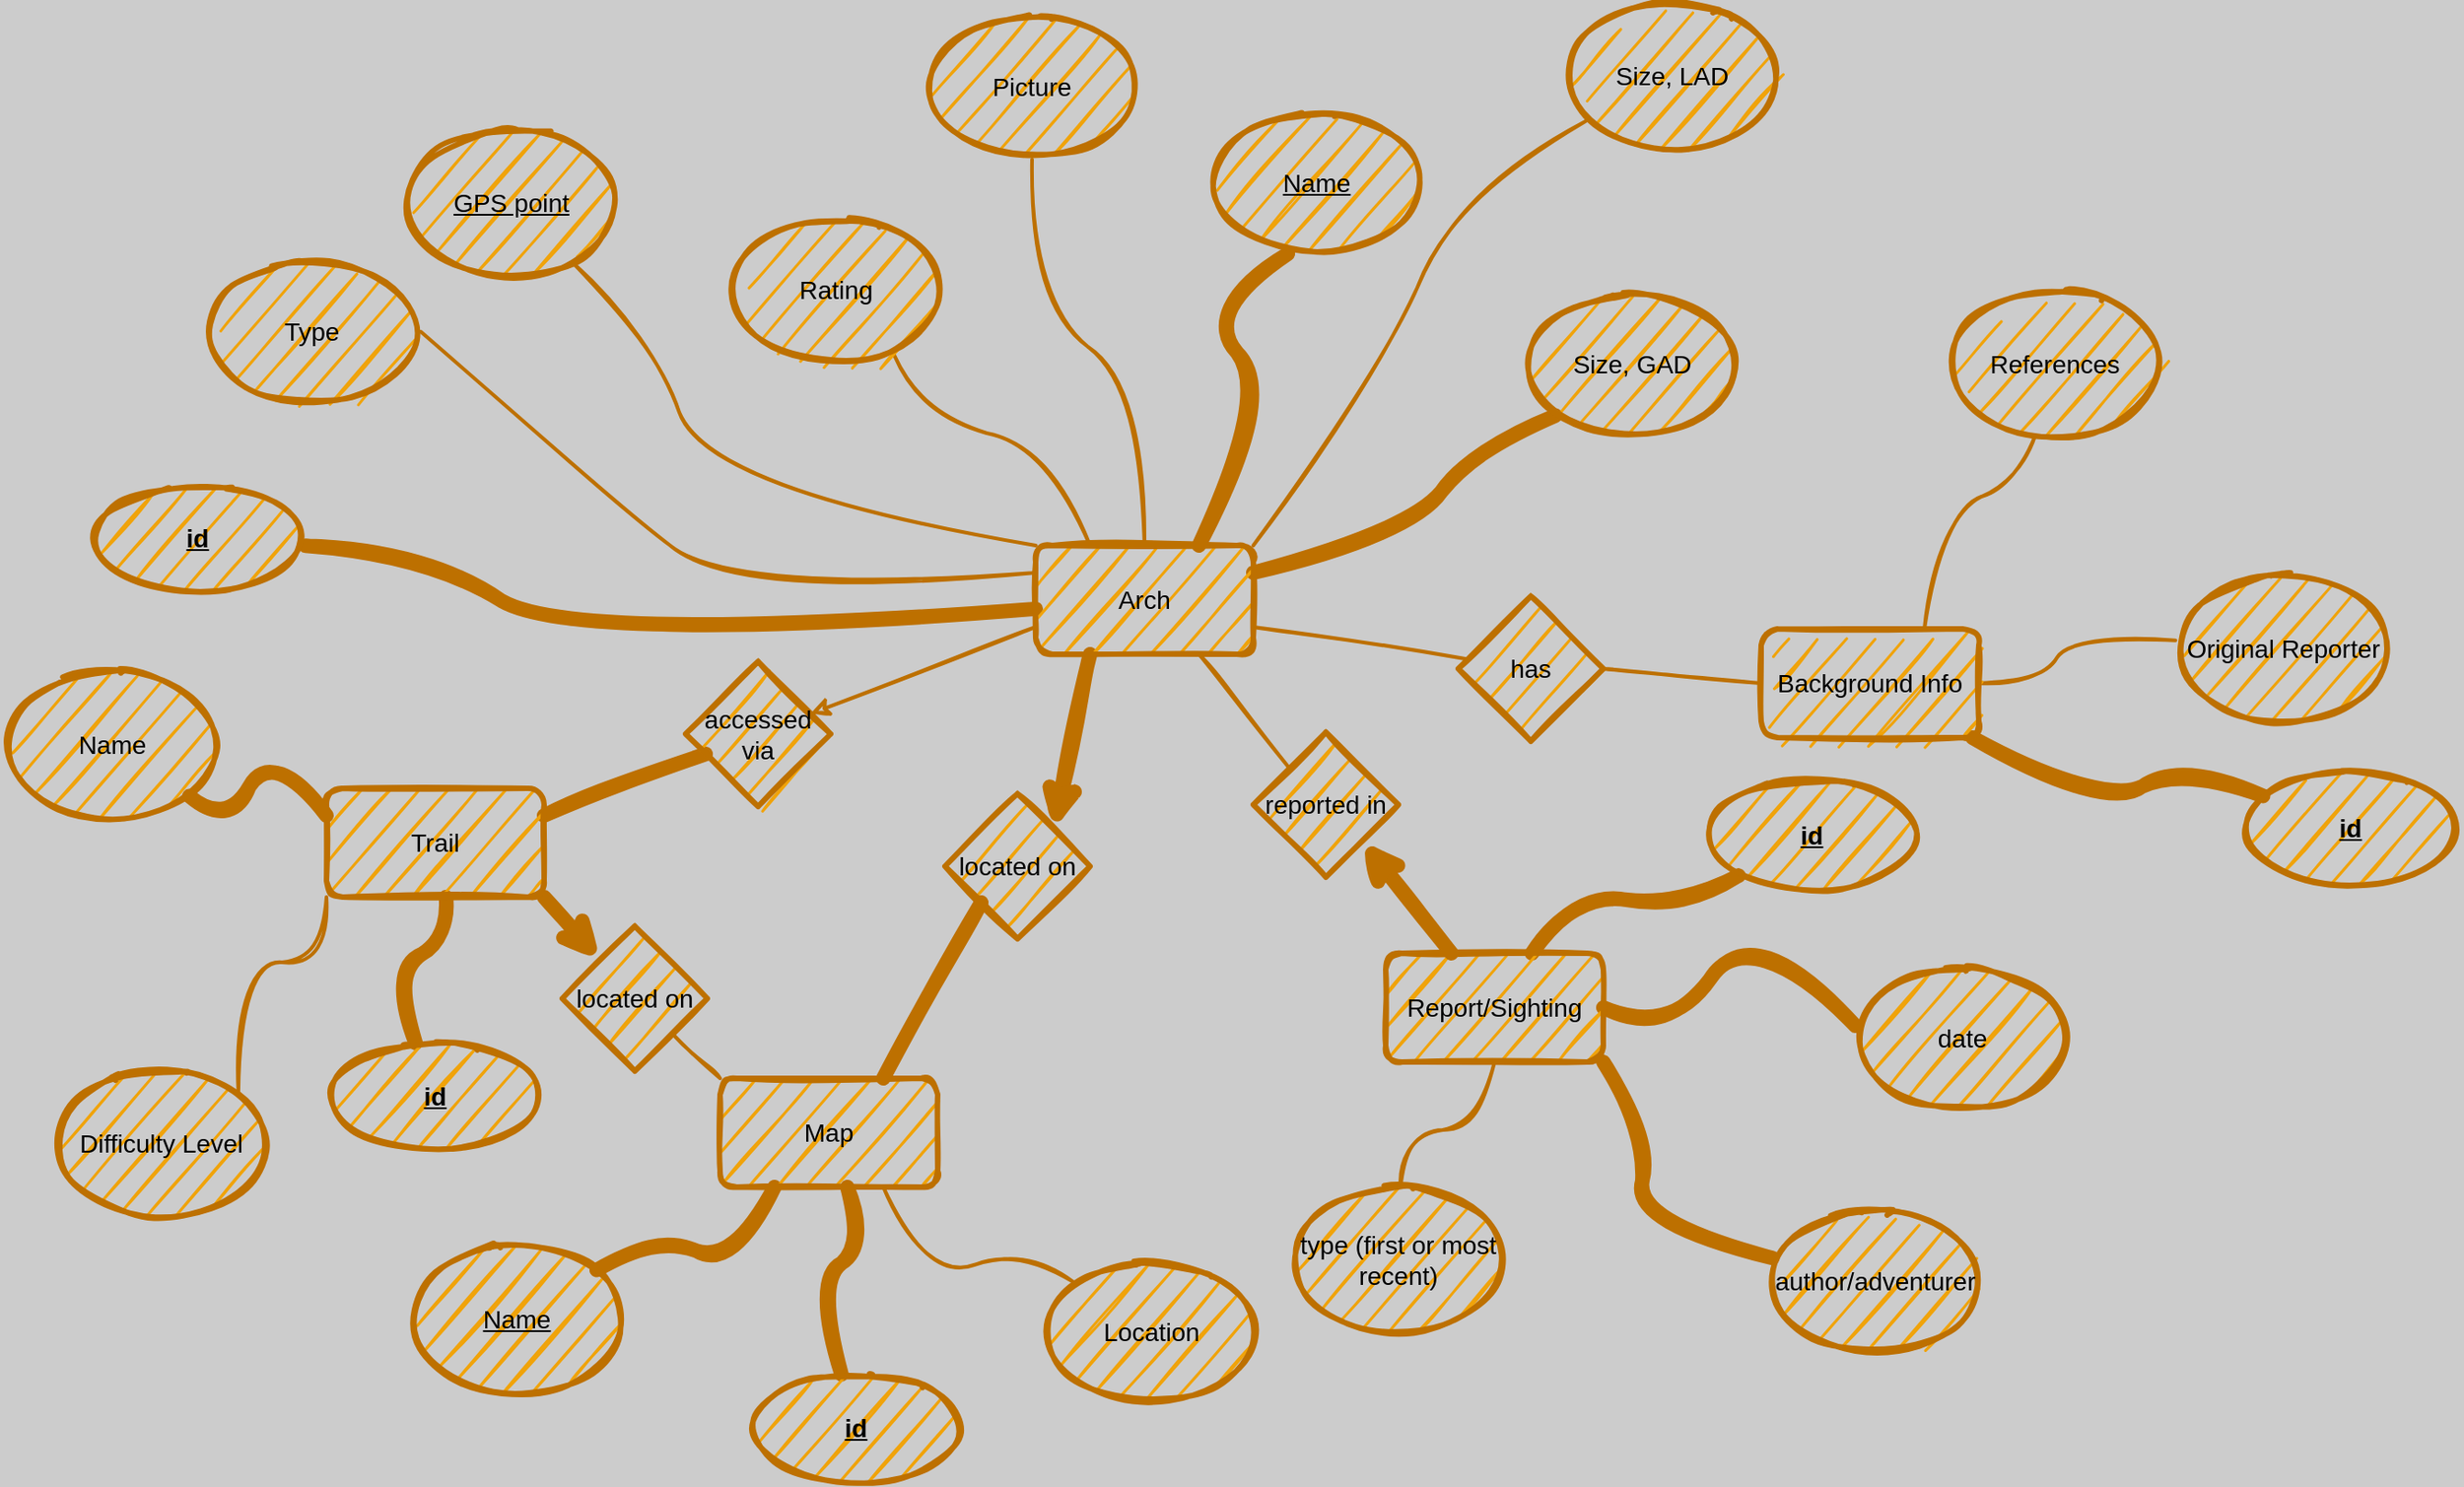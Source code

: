 <mxfile>
    <diagram id="fORaWl52CCvgcYG56sxR" name="Page-1">
        <mxGraphModel dx="1593" dy="1267" grid="0" gridSize="10" guides="1" tooltips="1" connect="1" arrows="1" fold="1" page="0" pageScale="1" pageWidth="850" pageHeight="1100" background="#CCCCCC" math="0" shadow="0">
            <root>
                <mxCell id="0"/>
                <mxCell id="1" parent="0"/>
                <mxCell id="29" style="edgeStyle=none;html=1;exitX=1;exitY=0.25;exitDx=0;exitDy=0;entryX=0;entryY=1;entryDx=0;entryDy=0;fillColor=#f0a30a;strokeColor=#BD7000;strokeWidth=8;comic=0;sketch=1;fontSize=14;fontColor=#000000;endArrow=none;endFill=0;curved=1;" edge="1" parent="1" source="2" target="5">
                    <mxGeometry relative="1" as="geometry">
                        <Array as="points">
                            <mxPoint x="517" y="53"/>
                            <mxPoint x="550" y="8"/>
                        </Array>
                    </mxGeometry>
                </mxCell>
                <mxCell id="30" style="edgeStyle=none;html=1;exitX=1;exitY=0;exitDx=0;exitDy=0;entryX=0.1;entryY=0.813;entryDx=0;entryDy=0;entryPerimeter=0;fillColor=#f0a30a;strokeColor=#BD7000;strokeWidth=2;comic=0;sketch=1;fontSize=14;fontColor=#000000;endArrow=none;endFill=0;curved=1;" edge="1" parent="1" source="2" target="21">
                    <mxGeometry relative="1" as="geometry">
                        <Array as="points">
                            <mxPoint x="499" y="-30"/>
                            <mxPoint x="542" y="-135"/>
                        </Array>
                    </mxGeometry>
                </mxCell>
                <mxCell id="31" style="edgeStyle=none;html=1;exitX=0.75;exitY=0;exitDx=0;exitDy=0;entryX=0.367;entryY=0.988;entryDx=0;entryDy=0;entryPerimeter=0;fillColor=#f0a30a;strokeColor=#BD7000;strokeWidth=8;comic=0;sketch=1;fontSize=14;fontColor=#000000;endArrow=none;endFill=0;curved=1;" edge="1" parent="1" source="2" target="4">
                    <mxGeometry relative="1" as="geometry">
                        <Array as="points">
                            <mxPoint x="442" y="-24"/>
                            <mxPoint x="400" y="-69"/>
                        </Array>
                    </mxGeometry>
                </mxCell>
                <mxCell id="32" style="edgeStyle=none;html=1;exitX=0.5;exitY=0;exitDx=0;exitDy=0;entryX=0.5;entryY=1;entryDx=0;entryDy=0;fillColor=#f0a30a;strokeColor=#BD7000;strokeWidth=2;comic=0;sketch=1;fontSize=14;fontColor=#000000;endArrow=none;endFill=0;curved=1;" edge="1" parent="1" source="2" target="26">
                    <mxGeometry relative="1" as="geometry">
                        <Array as="points">
                            <mxPoint x="370" y="-25"/>
                            <mxPoint x="308" y="-74"/>
                        </Array>
                    </mxGeometry>
                </mxCell>
                <mxCell id="33" style="edgeStyle=none;html=1;exitX=0.25;exitY=0;exitDx=0;exitDy=0;entryX=0.767;entryY=0.95;entryDx=0;entryDy=0;entryPerimeter=0;fillColor=#f0a30a;strokeColor=#BD7000;strokeWidth=2;comic=0;sketch=1;fontSize=14;fontColor=#000000;endArrow=none;endFill=0;curved=1;" edge="1" parent="1" source="2" target="7">
                    <mxGeometry relative="1" as="geometry">
                        <Array as="points">
                            <mxPoint x="319" y="6"/>
                            <mxPoint x="247" y="-10"/>
                        </Array>
                    </mxGeometry>
                </mxCell>
                <mxCell id="34" style="edgeStyle=none;html=1;exitX=0;exitY=0;exitDx=0;exitDy=0;fillColor=#f0a30a;strokeColor=#BD7000;strokeWidth=2;comic=0;sketch=1;fontSize=14;fontColor=#000000;endArrow=none;endFill=0;curved=1;" edge="1" parent="1" source="2" target="20">
                    <mxGeometry relative="1" as="geometry">
                        <Array as="points">
                            <mxPoint x="130" y="28"/>
                            <mxPoint x="97" y="-55"/>
                        </Array>
                    </mxGeometry>
                </mxCell>
                <mxCell id="35" style="edgeStyle=none;html=1;exitX=0;exitY=0.25;exitDx=0;exitDy=0;entryX=1;entryY=0.5;entryDx=0;entryDy=0;fillColor=#f0a30a;strokeColor=#BD7000;strokeWidth=2;comic=0;sketch=1;fontSize=14;fontColor=#000000;endArrow=none;endFill=0;curved=1;" edge="1" parent="1" source="2" target="14">
                    <mxGeometry relative="1" as="geometry">
                        <Array as="points">
                            <mxPoint x="145" y="90"/>
                            <mxPoint x="72" y="30"/>
                        </Array>
                    </mxGeometry>
                </mxCell>
                <mxCell id="36" style="edgeStyle=none;html=1;exitX=0;exitY=0.75;exitDx=0;exitDy=0;fillColor=#f0a30a;strokeColor=#BD7000;strokeWidth=2;comic=0;sketch=1;fontSize=14;fontColor=#000000;endArrow=classic;endFill=1;" edge="1" parent="1" source="2" target="11">
                    <mxGeometry relative="1" as="geometry"/>
                </mxCell>
                <mxCell id="37" style="edgeStyle=none;html=1;exitX=0.25;exitY=1;exitDx=0;exitDy=0;entryX=1;entryY=0;entryDx=0;entryDy=0;fillColor=#f0a30a;strokeColor=#BD7000;strokeWidth=8;comic=0;sketch=1;fontSize=14;fontColor=#000000;endArrow=classic;endFill=1;" edge="1" parent="1" source="2" target="9">
                    <mxGeometry relative="1" as="geometry"/>
                </mxCell>
                <mxCell id="38" style="edgeStyle=none;html=1;exitX=0.75;exitY=1;exitDx=0;exitDy=0;entryX=0;entryY=0;entryDx=0;entryDy=0;fillColor=#f0a30a;strokeColor=#BD7000;strokeWidth=2;comic=0;sketch=1;fontSize=14;fontColor=#000000;endArrow=none;endFill=0;" edge="1" parent="1" source="2" target="16">
                    <mxGeometry relative="1" as="geometry"/>
                </mxCell>
                <mxCell id="39" style="edgeStyle=none;html=1;exitX=1;exitY=0.75;exitDx=0;exitDy=0;fillColor=#f0a30a;strokeColor=#BD7000;strokeWidth=2;comic=0;sketch=1;fontSize=14;fontColor=#000000;endArrow=none;endFill=0;" edge="1" parent="1" source="2" target="13">
                    <mxGeometry relative="1" as="geometry"/>
                </mxCell>
                <mxCell id="61" value="" style="edgeStyle=none;curved=1;comic=0;sketch=1;html=1;fontSize=14;fontColor=#000000;endArrow=none;endFill=0;strokeColor=#BD7000;strokeWidth=8;fillColor=#f0a30a;" edge="1" parent="1" source="2" target="60">
                    <mxGeometry relative="1" as="geometry">
                        <Array as="points">
                            <mxPoint x="54" y="116"/>
                            <mxPoint x="-23" y="65"/>
                        </Array>
                    </mxGeometry>
                </mxCell>
                <mxCell id="2" value="Arch" style="rounded=1;whiteSpace=wrap;html=1;fillColor=#f0a30a;strokeColor=#BD7000;strokeWidth=3;comic=0;sketch=1;fontSize=14;fontColor=#000000;" vertex="1" parent="1">
                    <mxGeometry x="310" y="60" width="120" height="60" as="geometry"/>
                </mxCell>
                <mxCell id="46" style="edgeStyle=none;html=1;exitX=0.75;exitY=1;exitDx=0;exitDy=0;fillColor=#f0a30a;strokeColor=#BD7000;strokeWidth=2;comic=0;sketch=1;fontSize=14;fontColor=#000000;endArrow=none;endFill=0;curved=1;" edge="1" parent="1" source="3" target="25">
                    <mxGeometry relative="1" as="geometry">
                        <Array as="points">
                            <mxPoint x="250" y="466"/>
                            <mxPoint x="302" y="448"/>
                        </Array>
                    </mxGeometry>
                </mxCell>
                <mxCell id="47" style="edgeStyle=none;html=1;exitX=0.25;exitY=1;exitDx=0;exitDy=0;fillColor=#f0a30a;strokeColor=#BD7000;strokeWidth=8;comic=0;sketch=1;fontSize=14;fontColor=#000000;endArrow=none;endFill=0;curved=1;" edge="1" parent="1" source="3" target="24">
                    <mxGeometry relative="1" as="geometry">
                        <Array as="points">
                            <mxPoint x="145" y="458"/>
                            <mxPoint x="100" y="440"/>
                        </Array>
                    </mxGeometry>
                </mxCell>
                <mxCell id="48" style="edgeStyle=none;html=1;exitX=0;exitY=0;exitDx=0;exitDy=0;fillColor=#f0a30a;strokeColor=#BD7000;strokeWidth=2;comic=0;sketch=1;fontSize=14;fontColor=#000000;endArrow=none;endFill=0;" edge="1" parent="1" source="3" target="23">
                    <mxGeometry relative="1" as="geometry"/>
                </mxCell>
                <mxCell id="65" value="" style="edgeStyle=none;curved=1;comic=0;sketch=1;html=1;fontSize=14;fontColor=#000000;endArrow=none;endFill=0;strokeColor=#BD7000;strokeWidth=8;fillColor=#f0a30a;" edge="1" parent="1" source="3" target="64">
                    <mxGeometry relative="1" as="geometry">
                        <Array as="points">
                            <mxPoint x="217" y="446"/>
                            <mxPoint x="189" y="466"/>
                        </Array>
                    </mxGeometry>
                </mxCell>
                <mxCell id="3" value="Map" style="rounded=1;whiteSpace=wrap;html=1;fillColor=#f0a30a;strokeColor=#BD7000;strokeWidth=3;comic=0;sketch=1;fontSize=14;fontColor=#000000;" vertex="1" parent="1">
                    <mxGeometry x="136" y="354" width="120" height="60" as="geometry"/>
                </mxCell>
                <mxCell id="4" value="&lt;u&gt;Name&lt;/u&gt;" style="ellipse;whiteSpace=wrap;html=1;fillColor=#f0a30a;strokeColor=#BD7000;strokeWidth=3;comic=0;sketch=1;fontSize=14;fontColor=#000000;" vertex="1" parent="1">
                    <mxGeometry x="405" y="-180" width="120" height="80" as="geometry"/>
                </mxCell>
                <mxCell id="5" value="Size, GAD" style="ellipse;whiteSpace=wrap;html=1;fillColor=#f0a30a;strokeColor=#BD7000;strokeWidth=3;comic=0;sketch=1;fontSize=14;fontColor=#000000;" vertex="1" parent="1">
                    <mxGeometry x="579" y="-80" width="120" height="80" as="geometry"/>
                </mxCell>
                <mxCell id="7" value="Rating" style="ellipse;whiteSpace=wrap;html=1;fillColor=#f0a30a;strokeColor=#BD7000;strokeWidth=3;comic=0;sketch=1;fontSize=14;fontColor=#000000;" vertex="1" parent="1">
                    <mxGeometry x="140" y="-121" width="120" height="80" as="geometry"/>
                </mxCell>
                <mxCell id="45" style="edgeStyle=none;html=1;exitX=0;exitY=1;exitDx=0;exitDy=0;entryX=0.75;entryY=0;entryDx=0;entryDy=0;fillColor=#f0a30a;strokeColor=#BD7000;strokeWidth=8;comic=0;sketch=1;fontSize=14;fontColor=#000000;endArrow=none;endFill=0;" edge="1" parent="1" source="9" target="3">
                    <mxGeometry relative="1" as="geometry"/>
                </mxCell>
                <mxCell id="9" value="located on" style="rhombus;whiteSpace=wrap;html=1;fillColor=#f0a30a;strokeColor=#BD7000;strokeWidth=3;comic=0;sketch=1;fontSize=14;fontColor=#000000;" vertex="1" parent="1">
                    <mxGeometry x="260" y="197" width="80" height="80" as="geometry"/>
                </mxCell>
                <mxCell id="49" style="edgeStyle=none;html=1;exitX=1;exitY=1;exitDx=0;exitDy=0;fillColor=#f0a30a;strokeColor=#BD7000;strokeWidth=8;comic=0;sketch=1;fontSize=14;fontColor=#000000;endArrow=classic;endFill=1;" edge="1" parent="1" source="10" target="23">
                    <mxGeometry relative="1" as="geometry"/>
                </mxCell>
                <mxCell id="50" style="edgeStyle=none;html=1;exitX=1;exitY=0.25;exitDx=0;exitDy=0;fillColor=#f0a30a;strokeColor=#BD7000;strokeWidth=8;comic=0;sketch=1;fontSize=14;fontColor=#000000;endArrow=none;endFill=0;" edge="1" parent="1" source="10" target="11">
                    <mxGeometry relative="1" as="geometry"/>
                </mxCell>
                <mxCell id="51" style="edgeStyle=none;html=1;exitX=0;exitY=1;exitDx=0;exitDy=0;entryX=1;entryY=0;entryDx=0;entryDy=0;fillColor=#f0a30a;strokeColor=#BD7000;strokeWidth=2;comic=0;sketch=1;fontSize=14;fontColor=#000000;curved=1;endArrow=none;endFill=0;" edge="1" parent="1" source="10" target="22">
                    <mxGeometry relative="1" as="geometry">
                        <Array as="points">
                            <mxPoint x="-81" y="290"/>
                            <mxPoint x="-130" y="290"/>
                        </Array>
                    </mxGeometry>
                </mxCell>
                <mxCell id="63" value="" style="edgeStyle=none;curved=1;comic=0;sketch=1;html=1;fontSize=14;fontColor=#000000;endArrow=none;endFill=0;strokeColor=#BD7000;strokeWidth=8;fillColor=#f0a30a;" edge="1" parent="1" source="10" target="62">
                    <mxGeometry relative="1" as="geometry">
                        <Array as="points">
                            <mxPoint x="-11" y="275"/>
                            <mxPoint x="-46" y="296"/>
                        </Array>
                    </mxGeometry>
                </mxCell>
                <mxCell id="10" value="Trail" style="rounded=1;whiteSpace=wrap;html=1;fillColor=#f0a30a;strokeColor=#BD7000;strokeWidth=3;comic=0;sketch=1;fontSize=14;fontColor=#000000;" vertex="1" parent="1">
                    <mxGeometry x="-81" y="194" width="120" height="60" as="geometry"/>
                </mxCell>
                <mxCell id="11" value="accessed via" style="rhombus;whiteSpace=wrap;html=1;fillColor=#f0a30a;strokeColor=#BD7000;strokeWidth=3;comic=0;sketch=1;fontSize=14;fontColor=#000000;" vertex="1" parent="1">
                    <mxGeometry x="117" y="124" width="80" height="80" as="geometry"/>
                </mxCell>
                <mxCell id="52" style="edgeStyle=none;html=1;exitX=0.75;exitY=0;exitDx=0;exitDy=0;fillColor=#f0a30a;strokeColor=#BD7000;strokeWidth=2;comic=0;sketch=1;fontSize=14;fontColor=#000000;endArrow=none;endFill=0;curved=1;" edge="1" parent="1" source="12" target="19">
                    <mxGeometry relative="1" as="geometry">
                        <Array as="points">
                            <mxPoint x="809" y="41"/>
                            <mxPoint x="854" y="25"/>
                        </Array>
                    </mxGeometry>
                </mxCell>
                <mxCell id="53" style="edgeStyle=none;html=1;exitX=1;exitY=0.5;exitDx=0;exitDy=0;fillColor=#f0a30a;strokeColor=#BD7000;strokeWidth=2;comic=0;sketch=1;fontSize=14;fontColor=#000000;endArrow=none;endFill=0;curved=1;" edge="1" parent="1" source="12" target="18">
                    <mxGeometry relative="1" as="geometry">
                        <Array as="points">
                            <mxPoint x="864" y="136"/>
                            <mxPoint x="882" y="108"/>
                        </Array>
                    </mxGeometry>
                </mxCell>
                <mxCell id="69" value="" style="edgeStyle=none;curved=1;comic=0;sketch=1;html=1;fontSize=14;fontColor=#000000;endArrow=none;endFill=0;strokeColor=#BD7000;strokeWidth=8;fillColor=#f0a30a;" edge="1" parent="1" source="12" target="68">
                    <mxGeometry relative="1" as="geometry">
                        <Array as="points">
                            <mxPoint x="900" y="205"/>
                            <mxPoint x="940" y="181"/>
                        </Array>
                    </mxGeometry>
                </mxCell>
                <mxCell id="12" value="Background Info" style="rounded=1;whiteSpace=wrap;html=1;fillColor=#f0a30a;strokeColor=#BD7000;strokeWidth=3;comic=0;sketch=1;fontSize=14;fontColor=#000000;" vertex="1" parent="1">
                    <mxGeometry x="710" y="106" width="120" height="60" as="geometry"/>
                </mxCell>
                <mxCell id="40" style="edgeStyle=none;html=1;exitX=1;exitY=0.5;exitDx=0;exitDy=0;entryX=0;entryY=0.5;entryDx=0;entryDy=0;fillColor=#f0a30a;strokeColor=#BD7000;strokeWidth=2;comic=0;sketch=1;fontSize=14;fontColor=#000000;endArrow=none;endFill=0;" edge="1" parent="1" source="13" target="12">
                    <mxGeometry relative="1" as="geometry"/>
                </mxCell>
                <mxCell id="13" value="has" style="rhombus;whiteSpace=wrap;html=1;fillColor=#f0a30a;strokeColor=#BD7000;strokeWidth=3;comic=0;sketch=1;fontSize=14;fontColor=#000000;" vertex="1" parent="1">
                    <mxGeometry x="543" y="88" width="80" height="80" as="geometry"/>
                </mxCell>
                <mxCell id="14" value="Type" style="ellipse;whiteSpace=wrap;html=1;fillColor=#f0a30a;strokeColor=#BD7000;strokeWidth=3;comic=0;sketch=1;fontSize=14;fontColor=#000000;" vertex="1" parent="1">
                    <mxGeometry x="-149" y="-98" width="120" height="80" as="geometry"/>
                </mxCell>
                <mxCell id="42" style="edgeStyle=none;html=1;exitX=1;exitY=0.5;exitDx=0;exitDy=0;entryX=0.008;entryY=0.413;entryDx=0;entryDy=0;entryPerimeter=0;fillColor=#f0a30a;strokeColor=#BD7000;strokeWidth=8;comic=0;sketch=1;fontSize=14;fontColor=#000000;endArrow=none;endFill=0;curved=1;" edge="1" parent="1" source="15" target="27">
                    <mxGeometry relative="1" as="geometry">
                        <Array as="points">
                            <mxPoint x="660" y="332"/>
                            <mxPoint x="704" y="266"/>
                        </Array>
                    </mxGeometry>
                </mxCell>
                <mxCell id="43" style="edgeStyle=none;html=1;exitX=1;exitY=1;exitDx=0;exitDy=0;fillColor=#f0a30a;strokeColor=#BD7000;strokeWidth=8;comic=0;sketch=1;fontSize=14;fontColor=#000000;endArrow=none;endFill=0;curved=1;" edge="1" parent="1" source="15" target="28">
                    <mxGeometry relative="1" as="geometry">
                        <Array as="points">
                            <mxPoint x="649" y="385"/>
                            <mxPoint x="640" y="436"/>
                        </Array>
                    </mxGeometry>
                </mxCell>
                <mxCell id="44" style="edgeStyle=none;html=1;exitX=0.5;exitY=1;exitDx=0;exitDy=0;fillColor=#f0a30a;strokeColor=#BD7000;strokeWidth=2;comic=0;sketch=1;fontSize=14;fontColor=#000000;endArrow=none;endFill=0;curved=1;" edge="1" parent="1" source="15" target="17">
                    <mxGeometry relative="1" as="geometry">
                        <Array as="points">
                            <mxPoint x="557" y="380"/>
                            <mxPoint x="512" y="385"/>
                        </Array>
                    </mxGeometry>
                </mxCell>
                <mxCell id="67" value="" style="edgeStyle=none;curved=1;comic=0;sketch=1;html=1;fontSize=14;fontColor=#000000;endArrow=none;endFill=0;strokeColor=#BD7000;strokeWidth=8;fillColor=#f0a30a;" edge="1" parent="1" source="15" target="66">
                    <mxGeometry relative="1" as="geometry">
                        <Array as="points">
                            <mxPoint x="607" y="251"/>
                            <mxPoint x="665" y="260"/>
                        </Array>
                    </mxGeometry>
                </mxCell>
                <mxCell id="15" value="Report/Sighting" style="rounded=1;whiteSpace=wrap;html=1;fillColor=#f0a30a;strokeColor=#BD7000;strokeWidth=3;comic=0;sketch=1;fontSize=14;fontColor=#000000;" vertex="1" parent="1">
                    <mxGeometry x="503" y="285" width="120" height="60" as="geometry"/>
                </mxCell>
                <mxCell id="41" style="edgeStyle=none;html=1;exitX=1;exitY=1;exitDx=0;exitDy=0;fillColor=#f0a30a;strokeColor=#BD7000;strokeWidth=8;comic=0;sketch=1;fontSize=14;fontColor=#000000;endArrow=none;endFill=0;startArrow=classic;startFill=1;" edge="1" parent="1" source="16" target="15">
                    <mxGeometry relative="1" as="geometry"/>
                </mxCell>
                <mxCell id="16" value="reported in" style="rhombus;whiteSpace=wrap;html=1;fillColor=#f0a30a;strokeColor=#BD7000;strokeWidth=3;comic=0;sketch=1;fontSize=14;fontColor=#000000;" vertex="1" parent="1">
                    <mxGeometry x="430" y="163" width="80" height="80" as="geometry"/>
                </mxCell>
                <mxCell id="17" value="type (first or most recent)" style="ellipse;whiteSpace=wrap;html=1;fillColor=#f0a30a;strokeColor=#BD7000;strokeWidth=3;comic=0;sketch=1;fontSize=14;fontColor=#000000;" vertex="1" parent="1">
                    <mxGeometry x="450" y="414" width="120" height="80" as="geometry"/>
                </mxCell>
                <mxCell id="18" value="Original Reporter" style="ellipse;whiteSpace=wrap;html=1;fillColor=#f0a30a;strokeColor=#BD7000;strokeWidth=3;comic=0;sketch=1;fontSize=14;fontColor=#000000;" vertex="1" parent="1">
                    <mxGeometry x="938" y="77" width="120" height="80" as="geometry"/>
                </mxCell>
                <mxCell id="19" value="References" style="ellipse;whiteSpace=wrap;html=1;fillColor=#f0a30a;strokeColor=#BD7000;strokeWidth=3;comic=0;sketch=1;fontSize=14;fontColor=#000000;" vertex="1" parent="1">
                    <mxGeometry x="812" y="-80" width="120" height="80" as="geometry"/>
                </mxCell>
                <mxCell id="20" value="&lt;u&gt;GPS point&lt;/u&gt;" style="ellipse;whiteSpace=wrap;html=1;fillColor=#f0a30a;strokeColor=#BD7000;strokeWidth=3;comic=0;sketch=1;fontSize=14;fontColor=#000000;" vertex="1" parent="1">
                    <mxGeometry x="-39" y="-169" width="120" height="80" as="geometry"/>
                </mxCell>
                <mxCell id="21" value="Size, LAD" style="ellipse;whiteSpace=wrap;html=1;fillColor=#f0a30a;strokeColor=#BD7000;strokeWidth=3;comic=0;sketch=1;fontSize=14;fontColor=#000000;" vertex="1" parent="1">
                    <mxGeometry x="601" y="-239" width="120" height="80" as="geometry"/>
                </mxCell>
                <mxCell id="22" value="Difficulty Level" style="ellipse;whiteSpace=wrap;html=1;fillColor=#f0a30a;strokeColor=#BD7000;strokeWidth=3;comic=0;sketch=1;fontSize=14;fontColor=#000000;" vertex="1" parent="1">
                    <mxGeometry x="-232" y="350" width="120" height="80" as="geometry"/>
                </mxCell>
                <mxCell id="23" value="located on" style="rhombus;whiteSpace=wrap;html=1;fillColor=#f0a30a;strokeColor=#BD7000;strokeWidth=3;comic=0;sketch=1;fontSize=14;fontColor=#000000;" vertex="1" parent="1">
                    <mxGeometry x="49" y="270" width="80" height="80" as="geometry"/>
                </mxCell>
                <mxCell id="24" value="&lt;u&gt;Name&lt;/u&gt;" style="ellipse;whiteSpace=wrap;html=1;fillColor=#f0a30a;strokeColor=#BD7000;strokeWidth=3;comic=0;sketch=1;fontSize=14;fontColor=#000000;" vertex="1" parent="1">
                    <mxGeometry x="-36" y="447" width="120" height="80" as="geometry"/>
                </mxCell>
                <mxCell id="25" value="Location" style="ellipse;whiteSpace=wrap;html=1;fillColor=#f0a30a;strokeColor=#BD7000;strokeWidth=3;comic=0;sketch=1;fontSize=14;fontColor=#000000;" vertex="1" parent="1">
                    <mxGeometry x="314" y="454" width="120" height="80" as="geometry"/>
                </mxCell>
                <mxCell id="26" value="Picture" style="ellipse;whiteSpace=wrap;html=1;fillColor=#f0a30a;strokeColor=#BD7000;strokeWidth=3;comic=0;sketch=1;fontSize=14;fontColor=#000000;" vertex="1" parent="1">
                    <mxGeometry x="248" y="-233" width="120" height="80" as="geometry"/>
                </mxCell>
                <mxCell id="27" value="date" style="ellipse;whiteSpace=wrap;html=1;fillColor=#f0a30a;strokeColor=#BD7000;strokeWidth=3;comic=0;sketch=1;fontSize=14;fontColor=#000000;" vertex="1" parent="1">
                    <mxGeometry x="761" y="292" width="120" height="80" as="geometry"/>
                </mxCell>
                <mxCell id="28" value="author/adventurer" style="ellipse;whiteSpace=wrap;html=1;fillColor=#f0a30a;strokeColor=#BD7000;strokeWidth=3;comic=0;sketch=1;fontSize=14;fontColor=#000000;" vertex="1" parent="1">
                    <mxGeometry x="713" y="426" width="120" height="80" as="geometry"/>
                </mxCell>
                <mxCell id="56" style="edgeStyle=none;curved=1;comic=0;sketch=1;html=1;exitX=1;exitY=1;exitDx=0;exitDy=0;entryX=0;entryY=0.25;entryDx=0;entryDy=0;fontSize=14;fontColor=#000000;endArrow=none;endFill=0;strokeColor=#BD7000;strokeWidth=8;fillColor=#f0a30a;" edge="1" parent="1" source="54" target="10">
                    <mxGeometry relative="1" as="geometry">
                        <Array as="points">
                            <mxPoint x="-136" y="216"/>
                            <mxPoint x="-111" y="170"/>
                        </Array>
                    </mxGeometry>
                </mxCell>
                <mxCell id="54" value="Name" style="ellipse;whiteSpace=wrap;html=1;fillColor=#f0a30a;strokeColor=#BD7000;strokeWidth=3;comic=0;sketch=1;fontSize=14;fontColor=#000000;" vertex="1" parent="1">
                    <mxGeometry x="-259" y="130" width="120" height="80" as="geometry"/>
                </mxCell>
                <mxCell id="60" value="&lt;u&gt;&lt;b&gt;id&lt;/b&gt;&lt;/u&gt;" style="ellipse;whiteSpace=wrap;html=1;fontSize=14;fillColor=#f0a30a;strokeColor=#BD7000;fontColor=#000000;rounded=1;strokeWidth=3;comic=0;sketch=1;" vertex="1" parent="1">
                    <mxGeometry x="-212" y="26" width="120" height="60" as="geometry"/>
                </mxCell>
                <mxCell id="62" value="&lt;u&gt;&lt;b&gt;id&lt;/b&gt;&lt;/u&gt;" style="ellipse;whiteSpace=wrap;html=1;fontSize=14;fillColor=#f0a30a;strokeColor=#BD7000;fontColor=#000000;rounded=1;strokeWidth=3;comic=0;sketch=1;" vertex="1" parent="1">
                    <mxGeometry x="-81" y="334" width="120" height="60" as="geometry"/>
                </mxCell>
                <mxCell id="64" value="&lt;u&gt;&lt;b&gt;id&lt;/b&gt;&lt;/u&gt;" style="ellipse;whiteSpace=wrap;html=1;fontSize=14;fillColor=#f0a30a;strokeColor=#BD7000;fontColor=#000000;rounded=1;strokeWidth=3;comic=0;sketch=1;" vertex="1" parent="1">
                    <mxGeometry x="151" y="517" width="120" height="60" as="geometry"/>
                </mxCell>
                <mxCell id="66" value="&lt;u&gt;&lt;b&gt;id&lt;/b&gt;&lt;/u&gt;" style="ellipse;whiteSpace=wrap;html=1;fontSize=14;fillColor=#f0a30a;strokeColor=#BD7000;fontColor=#000000;rounded=1;strokeWidth=3;comic=0;sketch=1;" vertex="1" parent="1">
                    <mxGeometry x="678" y="190" width="120" height="60" as="geometry"/>
                </mxCell>
                <mxCell id="68" value="&lt;u&gt;&lt;b&gt;id&lt;/b&gt;&lt;/u&gt;" style="ellipse;whiteSpace=wrap;html=1;fontSize=14;fillColor=#f0a30a;strokeColor=#BD7000;fontColor=#000000;rounded=1;strokeWidth=3;comic=0;sketch=1;" vertex="1" parent="1">
                    <mxGeometry x="975" y="186" width="120" height="60" as="geometry"/>
                </mxCell>
            </root>
        </mxGraphModel>
    </diagram>
</mxfile>